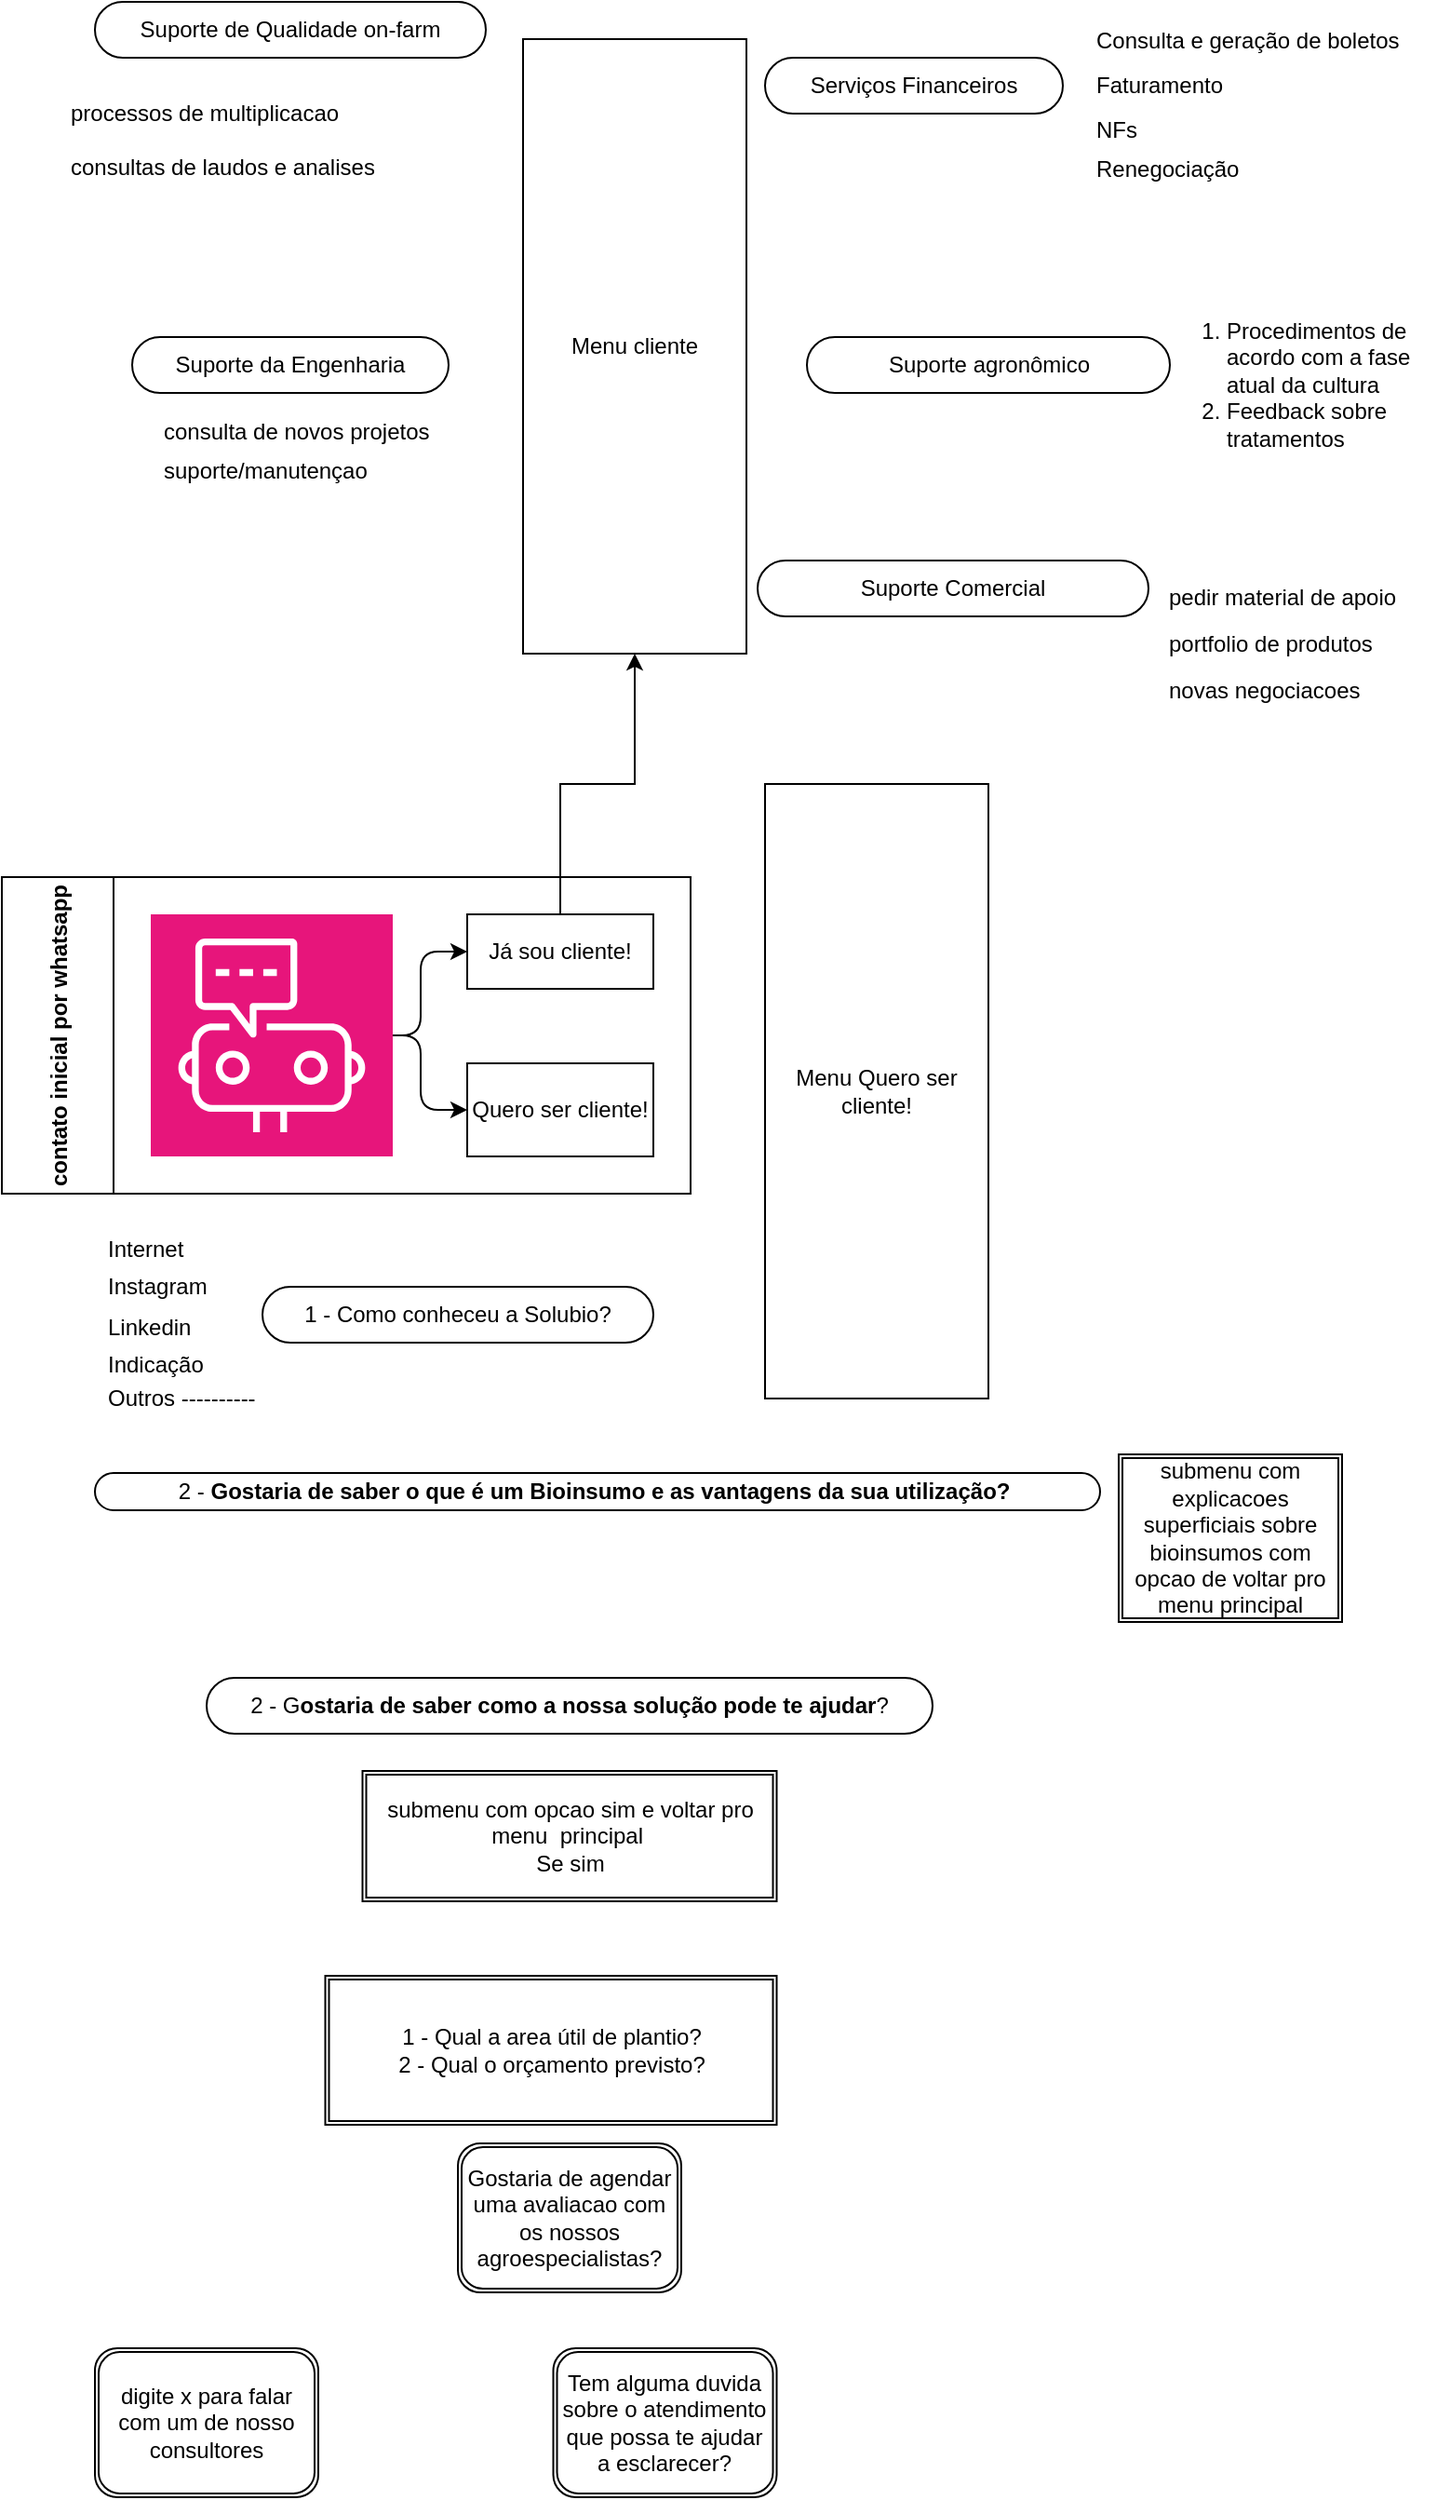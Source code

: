 <mxfile version="24.8.3">
  <diagram name="Página-1" id="_dEkuk_pnctoxztqIu5T">
    <mxGraphModel dx="1434" dy="759" grid="1" gridSize="10" guides="1" tooltips="1" connect="1" arrows="1" fold="1" page="1" pageScale="1" pageWidth="827" pageHeight="1169" math="0" shadow="0">
      <root>
        <mxCell id="0" />
        <mxCell id="1" parent="0" />
        <mxCell id="BUmh0b-jsHScwnWuTJYQ-3" value="contato inicial por whatsapp" style="swimlane;startSize=60;horizontal=0;childLayout=treeLayout;horizontalTree=1;sortEdges=1;resizable=0;containerType=tree;fontSize=12;" vertex="1" parent="1">
          <mxGeometry x="50" y="520" width="370" height="170" as="geometry" />
        </mxCell>
        <mxCell id="BUmh0b-jsHScwnWuTJYQ-4" value="Menu 1" style="whiteSpace=wrap;html=1;" vertex="1" parent="BUmh0b-jsHScwnWuTJYQ-3">
          <mxGeometry x="100" y="65" width="100" height="40" as="geometry" />
        </mxCell>
        <mxCell id="BUmh0b-jsHScwnWuTJYQ-5" value="Já sou cliente!" style="whiteSpace=wrap;html=1;" vertex="1" parent="BUmh0b-jsHScwnWuTJYQ-3">
          <mxGeometry x="250" y="20" width="100" height="40" as="geometry" />
        </mxCell>
        <mxCell id="BUmh0b-jsHScwnWuTJYQ-6" value="" style="edgeStyle=elbowEdgeStyle;elbow=horizontal;html=1;rounded=1;curved=0;sourcePerimeterSpacing=0;targetPerimeterSpacing=0;startSize=6;endSize=6;" edge="1" parent="BUmh0b-jsHScwnWuTJYQ-3" source="BUmh0b-jsHScwnWuTJYQ-4" target="BUmh0b-jsHScwnWuTJYQ-5">
          <mxGeometry relative="1" as="geometry" />
        </mxCell>
        <mxCell id="BUmh0b-jsHScwnWuTJYQ-7" value="Quero ser cliente!" style="whiteSpace=wrap;html=1;" vertex="1" parent="BUmh0b-jsHScwnWuTJYQ-3">
          <mxGeometry x="250" y="100" width="100" height="50" as="geometry" />
        </mxCell>
        <mxCell id="BUmh0b-jsHScwnWuTJYQ-8" value="" style="edgeStyle=elbowEdgeStyle;elbow=horizontal;html=1;rounded=1;curved=0;sourcePerimeterSpacing=0;targetPerimeterSpacing=0;startSize=6;endSize=6;" edge="1" parent="BUmh0b-jsHScwnWuTJYQ-3" source="BUmh0b-jsHScwnWuTJYQ-4" target="BUmh0b-jsHScwnWuTJYQ-7">
          <mxGeometry relative="1" as="geometry" />
        </mxCell>
        <mxCell id="BUmh0b-jsHScwnWuTJYQ-109" value="" style="sketch=0;points=[[0,0,0],[0.25,0,0],[0.5,0,0],[0.75,0,0],[1,0,0],[0,1,0],[0.25,1,0],[0.5,1,0],[0.75,1,0],[1,1,0],[0,0.25,0],[0,0.5,0],[0,0.75,0],[1,0.25,0],[1,0.5,0],[1,0.75,0]];points=[[0,0,0],[0.25,0,0],[0.5,0,0],[0.75,0,0],[1,0,0],[0,1,0],[0.25,1,0],[0.5,1,0],[0.75,1,0],[1,1,0],[0,0.25,0],[0,0.5,0],[0,0.75,0],[1,0.25,0],[1,0.5,0],[1,0.75,0]];outlineConnect=0;fontColor=#232F3E;fillColor=#E7157B;strokeColor=#ffffff;dashed=0;verticalLabelPosition=bottom;verticalAlign=top;align=center;html=1;fontSize=12;fontStyle=0;aspect=fixed;shape=mxgraph.aws4.resourceIcon;resIcon=mxgraph.aws4.chatbot;" vertex="1" parent="BUmh0b-jsHScwnWuTJYQ-3">
          <mxGeometry x="80" y="20" width="130" height="130" as="geometry" />
        </mxCell>
        <mxCell id="BUmh0b-jsHScwnWuTJYQ-18" style="edgeStyle=orthogonalEdgeStyle;rounded=0;orthogonalLoop=1;jettySize=auto;html=1;" edge="1" parent="1" source="BUmh0b-jsHScwnWuTJYQ-5" target="BUmh0b-jsHScwnWuTJYQ-20">
          <mxGeometry relative="1" as="geometry">
            <mxPoint x="390" y="290" as="targetPoint" />
          </mxGeometry>
        </mxCell>
        <mxCell id="BUmh0b-jsHScwnWuTJYQ-21" value="Suporte agronômico" style="whiteSpace=wrap;html=1;rounded=1;arcSize=50;align=center;verticalAlign=middle;strokeWidth=1;autosize=1;spacing=4;treeFolding=1;treeMoving=1;newEdgeStyle={&quot;edgeStyle&quot;:&quot;entityRelationEdgeStyle&quot;,&quot;startArrow&quot;:&quot;none&quot;,&quot;endArrow&quot;:&quot;none&quot;,&quot;segment&quot;:10,&quot;curved&quot;:1,&quot;sourcePerimeterSpacing&quot;:0,&quot;targetPerimeterSpacing&quot;:0};" vertex="1" parent="1">
          <mxGeometry x="482.5" y="230" width="195" height="30" as="geometry" />
        </mxCell>
        <mxCell id="BUmh0b-jsHScwnWuTJYQ-23" value="Serviços Financeiros" style="whiteSpace=wrap;html=1;rounded=1;arcSize=50;align=center;verticalAlign=middle;strokeWidth=1;autosize=1;spacing=4;treeFolding=1;treeMoving=1;newEdgeStyle={&quot;edgeStyle&quot;:&quot;entityRelationEdgeStyle&quot;,&quot;startArrow&quot;:&quot;none&quot;,&quot;endArrow&quot;:&quot;none&quot;,&quot;segment&quot;:10,&quot;curved&quot;:1,&quot;sourcePerimeterSpacing&quot;:0,&quot;targetPerimeterSpacing&quot;:0};" vertex="1" parent="1">
          <mxGeometry x="460" y="80" width="160" height="30" as="geometry" />
        </mxCell>
        <mxCell id="BUmh0b-jsHScwnWuTJYQ-26" value="Suporte Comercial" style="whiteSpace=wrap;html=1;rounded=1;arcSize=50;align=center;verticalAlign=middle;strokeWidth=1;autosize=1;spacing=4;treeFolding=1;treeMoving=1;newEdgeStyle={&quot;edgeStyle&quot;:&quot;entityRelationEdgeStyle&quot;,&quot;startArrow&quot;:&quot;none&quot;,&quot;endArrow&quot;:&quot;none&quot;,&quot;segment&quot;:10,&quot;curved&quot;:1,&quot;sourcePerimeterSpacing&quot;:0,&quot;targetPerimeterSpacing&quot;:0};" vertex="1" parent="1">
          <mxGeometry x="456" y="350" width="210" height="30" as="geometry" />
        </mxCell>
        <mxCell id="BUmh0b-jsHScwnWuTJYQ-27" value="Suporte de Qualidade on-farm" style="whiteSpace=wrap;html=1;rounded=1;arcSize=50;align=center;verticalAlign=middle;strokeWidth=1;autosize=1;spacing=4;treeFolding=1;treeMoving=1;newEdgeStyle={&quot;edgeStyle&quot;:&quot;entityRelationEdgeStyle&quot;,&quot;startArrow&quot;:&quot;none&quot;,&quot;endArrow&quot;:&quot;none&quot;,&quot;segment&quot;:10,&quot;curved&quot;:1,&quot;sourcePerimeterSpacing&quot;:0,&quot;targetPerimeterSpacing&quot;:0};" vertex="1" parent="1">
          <mxGeometry x="100" y="50" width="210" height="30" as="geometry" />
        </mxCell>
        <mxCell id="BUmh0b-jsHScwnWuTJYQ-31" value="Suporte da Engenharia" style="whiteSpace=wrap;html=1;rounded=1;arcSize=50;align=center;verticalAlign=middle;strokeWidth=1;autosize=1;spacing=4;treeFolding=1;treeMoving=1;newEdgeStyle={&quot;edgeStyle&quot;:&quot;entityRelationEdgeStyle&quot;,&quot;startArrow&quot;:&quot;none&quot;,&quot;endArrow&quot;:&quot;none&quot;,&quot;segment&quot;:10,&quot;curved&quot;:1,&quot;sourcePerimeterSpacing&quot;:0,&quot;targetPerimeterSpacing&quot;:0};" vertex="1" parent="1">
          <mxGeometry x="120" y="230" width="170" height="30" as="geometry" />
        </mxCell>
        <mxCell id="BUmh0b-jsHScwnWuTJYQ-67" value="" style="shape=table;startSize=0;container=1;collapsible=0;childLayout=tableLayout;fontSize=11;fillColor=none;strokeColor=none;" vertex="1" parent="1">
          <mxGeometry x="670" y="360" width="150" height="70" as="geometry" />
        </mxCell>
        <mxCell id="BUmh0b-jsHScwnWuTJYQ-68" value="" style="shape=tableRow;horizontal=0;startSize=0;swimlaneHead=0;swimlaneBody=0;strokeColor=inherit;top=0;left=0;bottom=0;right=0;collapsible=0;dropTarget=0;fillColor=none;points=[[0,0.5],[1,0.5]];portConstraint=eastwest;fontSize=16;" vertex="1" parent="BUmh0b-jsHScwnWuTJYQ-67">
          <mxGeometry width="150" height="20" as="geometry" />
        </mxCell>
        <mxCell id="BUmh0b-jsHScwnWuTJYQ-69" value="pedir material de apoio" style="shape=partialRectangle;html=1;whiteSpace=wrap;connectable=0;strokeColor=inherit;overflow=hidden;fillColor=none;top=0;left=0;bottom=0;right=0;pointerEvents=1;fontSize=12;align=left;spacingLeft=5;" vertex="1" parent="BUmh0b-jsHScwnWuTJYQ-68">
          <mxGeometry width="150" height="20" as="geometry">
            <mxRectangle width="150" height="20" as="alternateBounds" />
          </mxGeometry>
        </mxCell>
        <mxCell id="BUmh0b-jsHScwnWuTJYQ-72" value="" style="shape=tableRow;horizontal=0;startSize=0;swimlaneHead=0;swimlaneBody=0;strokeColor=inherit;top=0;left=0;bottom=0;right=0;collapsible=0;dropTarget=0;fillColor=none;points=[[0,0.5],[1,0.5]];portConstraint=eastwest;fontSize=16;" vertex="1" parent="BUmh0b-jsHScwnWuTJYQ-67">
          <mxGeometry y="20" width="150" height="30" as="geometry" />
        </mxCell>
        <mxCell id="BUmh0b-jsHScwnWuTJYQ-73" value="portfolio de produtos" style="shape=partialRectangle;html=1;whiteSpace=wrap;connectable=0;strokeColor=inherit;overflow=hidden;fillColor=none;top=0;left=0;bottom=0;right=0;pointerEvents=1;fontSize=12;align=left;spacingLeft=5;" vertex="1" parent="BUmh0b-jsHScwnWuTJYQ-72">
          <mxGeometry width="150" height="30" as="geometry">
            <mxRectangle width="150" height="30" as="alternateBounds" />
          </mxGeometry>
        </mxCell>
        <mxCell id="BUmh0b-jsHScwnWuTJYQ-74" style="shape=tableRow;horizontal=0;startSize=0;swimlaneHead=0;swimlaneBody=0;strokeColor=inherit;top=0;left=0;bottom=0;right=0;collapsible=0;dropTarget=0;fillColor=none;points=[[0,0.5],[1,0.5]];portConstraint=eastwest;fontSize=16;" vertex="1" parent="BUmh0b-jsHScwnWuTJYQ-67">
          <mxGeometry y="50" width="150" height="20" as="geometry" />
        </mxCell>
        <mxCell id="BUmh0b-jsHScwnWuTJYQ-75" value="novas negociacoes" style="shape=partialRectangle;html=1;whiteSpace=wrap;connectable=0;strokeColor=inherit;overflow=hidden;fillColor=none;top=0;left=0;bottom=0;right=0;pointerEvents=1;fontSize=12;align=left;spacingLeft=5;" vertex="1" parent="BUmh0b-jsHScwnWuTJYQ-74">
          <mxGeometry width="150" height="20" as="geometry">
            <mxRectangle width="150" height="20" as="alternateBounds" />
          </mxGeometry>
        </mxCell>
        <mxCell id="BUmh0b-jsHScwnWuTJYQ-76" value="" style="shape=table;startSize=0;container=1;collapsible=0;childLayout=tableLayout;fontSize=11;fillColor=none;strokeColor=none;" vertex="1" parent="1">
          <mxGeometry x="631" y="60" width="170" height="90" as="geometry" />
        </mxCell>
        <mxCell id="BUmh0b-jsHScwnWuTJYQ-77" value="" style="shape=tableRow;horizontal=0;startSize=0;swimlaneHead=0;swimlaneBody=0;strokeColor=inherit;top=0;left=0;bottom=0;right=0;collapsible=0;dropTarget=0;fillColor=none;points=[[0,0.5],[1,0.5]];portConstraint=eastwest;fontSize=16;" vertex="1" parent="BUmh0b-jsHScwnWuTJYQ-76">
          <mxGeometry width="170" height="21" as="geometry" />
        </mxCell>
        <mxCell id="BUmh0b-jsHScwnWuTJYQ-78" value="Consulta e geração de boletos" style="shape=partialRectangle;html=1;whiteSpace=wrap;connectable=0;strokeColor=inherit;overflow=hidden;fillColor=none;top=0;left=0;bottom=0;right=0;pointerEvents=1;fontSize=12;align=left;spacingLeft=5;" vertex="1" parent="BUmh0b-jsHScwnWuTJYQ-77">
          <mxGeometry width="170" height="21" as="geometry">
            <mxRectangle width="170" height="21" as="alternateBounds" />
          </mxGeometry>
        </mxCell>
        <mxCell id="BUmh0b-jsHScwnWuTJYQ-79" value="" style="shape=tableRow;horizontal=0;startSize=0;swimlaneHead=0;swimlaneBody=0;strokeColor=inherit;top=0;left=0;bottom=0;right=0;collapsible=0;dropTarget=0;fillColor=none;points=[[0,0.5],[1,0.5]];portConstraint=eastwest;fontSize=16;" vertex="1" parent="BUmh0b-jsHScwnWuTJYQ-76">
          <mxGeometry y="21" width="170" height="28" as="geometry" />
        </mxCell>
        <mxCell id="BUmh0b-jsHScwnWuTJYQ-80" value="Faturamento" style="shape=partialRectangle;html=1;whiteSpace=wrap;connectable=0;strokeColor=inherit;overflow=hidden;fillColor=none;top=0;left=0;bottom=0;right=0;pointerEvents=1;fontSize=12;align=left;spacingLeft=5;" vertex="1" parent="BUmh0b-jsHScwnWuTJYQ-79">
          <mxGeometry width="170" height="28" as="geometry">
            <mxRectangle width="170" height="28" as="alternateBounds" />
          </mxGeometry>
        </mxCell>
        <mxCell id="BUmh0b-jsHScwnWuTJYQ-81" value="" style="shape=tableRow;horizontal=0;startSize=0;swimlaneHead=0;swimlaneBody=0;strokeColor=inherit;top=0;left=0;bottom=0;right=0;collapsible=0;dropTarget=0;fillColor=none;points=[[0,0.5],[1,0.5]];portConstraint=eastwest;fontSize=16;" vertex="1" parent="BUmh0b-jsHScwnWuTJYQ-76">
          <mxGeometry y="49" width="170" height="20" as="geometry" />
        </mxCell>
        <mxCell id="BUmh0b-jsHScwnWuTJYQ-82" value="NFs" style="shape=partialRectangle;html=1;whiteSpace=wrap;connectable=0;strokeColor=inherit;overflow=hidden;fillColor=none;top=0;left=0;bottom=0;right=0;pointerEvents=1;fontSize=12;align=left;spacingLeft=5;" vertex="1" parent="BUmh0b-jsHScwnWuTJYQ-81">
          <mxGeometry width="170" height="20" as="geometry">
            <mxRectangle width="170" height="20" as="alternateBounds" />
          </mxGeometry>
        </mxCell>
        <mxCell id="BUmh0b-jsHScwnWuTJYQ-83" style="shape=tableRow;horizontal=0;startSize=0;swimlaneHead=0;swimlaneBody=0;strokeColor=inherit;top=0;left=0;bottom=0;right=0;collapsible=0;dropTarget=0;fillColor=none;points=[[0,0.5],[1,0.5]];portConstraint=eastwest;fontSize=16;" vertex="1" parent="BUmh0b-jsHScwnWuTJYQ-76">
          <mxGeometry y="69" width="170" height="21" as="geometry" />
        </mxCell>
        <mxCell id="BUmh0b-jsHScwnWuTJYQ-84" value="Renegociação" style="shape=partialRectangle;html=1;whiteSpace=wrap;connectable=0;strokeColor=inherit;overflow=hidden;fillColor=none;top=0;left=0;bottom=0;right=0;pointerEvents=1;fontSize=12;align=left;spacingLeft=5;" vertex="1" parent="BUmh0b-jsHScwnWuTJYQ-83">
          <mxGeometry width="170" height="21" as="geometry">
            <mxRectangle width="170" height="21" as="alternateBounds" />
          </mxGeometry>
        </mxCell>
        <mxCell id="BUmh0b-jsHScwnWuTJYQ-85" value="" style="shape=table;startSize=0;container=1;collapsible=0;childLayout=tableLayout;fontSize=11;fillColor=none;strokeColor=none;" vertex="1" parent="1">
          <mxGeometry x="80" y="100" width="220" height="57" as="geometry" />
        </mxCell>
        <mxCell id="BUmh0b-jsHScwnWuTJYQ-86" value="" style="shape=tableRow;horizontal=0;startSize=0;swimlaneHead=0;swimlaneBody=0;strokeColor=inherit;top=0;left=0;bottom=0;right=0;collapsible=0;dropTarget=0;fillColor=none;points=[[0,0.5],[1,0.5]];portConstraint=eastwest;fontSize=16;" vertex="1" parent="BUmh0b-jsHScwnWuTJYQ-85">
          <mxGeometry width="220" height="20" as="geometry" />
        </mxCell>
        <mxCell id="BUmh0b-jsHScwnWuTJYQ-87" value="processos de multiplicacao" style="shape=partialRectangle;html=1;whiteSpace=wrap;connectable=0;strokeColor=inherit;overflow=hidden;fillColor=none;top=0;left=0;bottom=0;right=0;pointerEvents=1;fontSize=12;align=left;spacingLeft=5;" vertex="1" parent="BUmh0b-jsHScwnWuTJYQ-86">
          <mxGeometry width="220" height="20" as="geometry">
            <mxRectangle width="220" height="20" as="alternateBounds" />
          </mxGeometry>
        </mxCell>
        <mxCell id="BUmh0b-jsHScwnWuTJYQ-88" value="" style="shape=tableRow;horizontal=0;startSize=0;swimlaneHead=0;swimlaneBody=0;strokeColor=inherit;top=0;left=0;bottom=0;right=0;collapsible=0;dropTarget=0;fillColor=none;points=[[0,0.5],[1,0.5]];portConstraint=eastwest;fontSize=16;" vertex="1" parent="BUmh0b-jsHScwnWuTJYQ-85">
          <mxGeometry y="20" width="220" height="37" as="geometry" />
        </mxCell>
        <mxCell id="BUmh0b-jsHScwnWuTJYQ-89" value="consultas de laudos e analises" style="shape=partialRectangle;html=1;whiteSpace=wrap;connectable=0;strokeColor=inherit;overflow=hidden;fillColor=none;top=0;left=0;bottom=0;right=0;pointerEvents=1;fontSize=12;align=left;spacingLeft=5;" vertex="1" parent="BUmh0b-jsHScwnWuTJYQ-88">
          <mxGeometry width="220" height="37" as="geometry">
            <mxRectangle width="220" height="37" as="alternateBounds" />
          </mxGeometry>
        </mxCell>
        <mxCell id="BUmh0b-jsHScwnWuTJYQ-103" value="&lt;ol&gt;&lt;li&gt;Procedimentos de acordo com a fase atual da cultura&lt;/li&gt;&lt;li&gt;Feedback sobre tratamentos&lt;/li&gt;&lt;/ol&gt;" style="text;strokeColor=none;fillColor=none;html=1;whiteSpace=wrap;verticalAlign=middle;overflow=hidden;" vertex="1" parent="1">
          <mxGeometry x="666" y="205" width="154" height="95" as="geometry" />
        </mxCell>
        <mxCell id="BUmh0b-jsHScwnWuTJYQ-20" value="Menu cliente" style="rounded=0;whiteSpace=wrap;html=1;" vertex="1" parent="1">
          <mxGeometry x="330" y="70" width="120" height="330" as="geometry" />
        </mxCell>
        <mxCell id="BUmh0b-jsHScwnWuTJYQ-110" value="" style="shape=table;startSize=0;container=1;collapsible=0;childLayout=tableLayout;fontSize=11;fillColor=none;strokeColor=none;" vertex="1" parent="1">
          <mxGeometry x="130" y="270" width="170" height="42" as="geometry" />
        </mxCell>
        <mxCell id="BUmh0b-jsHScwnWuTJYQ-111" value="" style="shape=tableRow;horizontal=0;startSize=0;swimlaneHead=0;swimlaneBody=0;strokeColor=inherit;top=0;left=0;bottom=0;right=0;collapsible=0;dropTarget=0;fillColor=none;points=[[0,0.5],[1,0.5]];portConstraint=eastwest;fontSize=16;" vertex="1" parent="BUmh0b-jsHScwnWuTJYQ-110">
          <mxGeometry width="170" height="21" as="geometry" />
        </mxCell>
        <mxCell id="BUmh0b-jsHScwnWuTJYQ-112" value="consulta de novos projetos" style="shape=partialRectangle;html=1;whiteSpace=wrap;connectable=0;strokeColor=inherit;overflow=hidden;fillColor=none;top=0;left=0;bottom=0;right=0;pointerEvents=1;fontSize=12;align=left;spacingLeft=5;" vertex="1" parent="BUmh0b-jsHScwnWuTJYQ-111">
          <mxGeometry width="170" height="21" as="geometry">
            <mxRectangle width="170" height="21" as="alternateBounds" />
          </mxGeometry>
        </mxCell>
        <mxCell id="BUmh0b-jsHScwnWuTJYQ-117" style="shape=tableRow;horizontal=0;startSize=0;swimlaneHead=0;swimlaneBody=0;strokeColor=inherit;top=0;left=0;bottom=0;right=0;collapsible=0;dropTarget=0;fillColor=none;points=[[0,0.5],[1,0.5]];portConstraint=eastwest;fontSize=16;" vertex="1" parent="BUmh0b-jsHScwnWuTJYQ-110">
          <mxGeometry y="21" width="170" height="21" as="geometry" />
        </mxCell>
        <mxCell id="BUmh0b-jsHScwnWuTJYQ-118" value="suporte/manutençao" style="shape=partialRectangle;html=1;whiteSpace=wrap;connectable=0;strokeColor=inherit;overflow=hidden;fillColor=none;top=0;left=0;bottom=0;right=0;pointerEvents=1;fontSize=12;align=left;spacingLeft=5;" vertex="1" parent="BUmh0b-jsHScwnWuTJYQ-117">
          <mxGeometry width="170" height="21" as="geometry">
            <mxRectangle width="170" height="21" as="alternateBounds" />
          </mxGeometry>
        </mxCell>
        <mxCell id="BUmh0b-jsHScwnWuTJYQ-122" value="Menu Quero ser cliente!" style="rounded=0;whiteSpace=wrap;html=1;" vertex="1" parent="1">
          <mxGeometry x="460" y="470" width="120" height="330" as="geometry" />
        </mxCell>
        <mxCell id="BUmh0b-jsHScwnWuTJYQ-123" value="1 - Como conheceu a Solubio?" style="whiteSpace=wrap;html=1;rounded=1;arcSize=50;align=center;verticalAlign=middle;strokeWidth=1;autosize=1;spacing=4;treeFolding=1;treeMoving=1;newEdgeStyle={&quot;edgeStyle&quot;:&quot;entityRelationEdgeStyle&quot;,&quot;startArrow&quot;:&quot;none&quot;,&quot;endArrow&quot;:&quot;none&quot;,&quot;segment&quot;:10,&quot;curved&quot;:1,&quot;sourcePerimeterSpacing&quot;:0,&quot;targetPerimeterSpacing&quot;:0};" vertex="1" parent="1">
          <mxGeometry x="190" y="740" width="210" height="30" as="geometry" />
        </mxCell>
        <mxCell id="BUmh0b-jsHScwnWuTJYQ-124" value="" style="shape=table;startSize=0;container=1;collapsible=0;childLayout=tableLayout;fontSize=11;fillColor=none;strokeColor=none;" vertex="1" parent="1">
          <mxGeometry x="100" y="710" width="90" height="80" as="geometry" />
        </mxCell>
        <mxCell id="BUmh0b-jsHScwnWuTJYQ-125" value="" style="shape=tableRow;horizontal=0;startSize=0;swimlaneHead=0;swimlaneBody=0;strokeColor=inherit;top=0;left=0;bottom=0;right=0;collapsible=0;dropTarget=0;fillColor=none;points=[[0,0.5],[1,0.5]];portConstraint=eastwest;fontSize=16;" vertex="1" parent="BUmh0b-jsHScwnWuTJYQ-124">
          <mxGeometry width="90" height="18" as="geometry" />
        </mxCell>
        <mxCell id="BUmh0b-jsHScwnWuTJYQ-126" value="Internet" style="shape=partialRectangle;html=1;whiteSpace=wrap;connectable=0;strokeColor=inherit;overflow=hidden;fillColor=none;top=0;left=0;bottom=0;right=0;pointerEvents=1;fontSize=12;align=left;spacingLeft=5;" vertex="1" parent="BUmh0b-jsHScwnWuTJYQ-125">
          <mxGeometry width="90" height="18" as="geometry">
            <mxRectangle width="90" height="18" as="alternateBounds" />
          </mxGeometry>
        </mxCell>
        <mxCell id="BUmh0b-jsHScwnWuTJYQ-127" value="" style="shape=tableRow;horizontal=0;startSize=0;swimlaneHead=0;swimlaneBody=0;strokeColor=inherit;top=0;left=0;bottom=0;right=0;collapsible=0;dropTarget=0;fillColor=none;points=[[0,0.5],[1,0.5]];portConstraint=eastwest;fontSize=16;" vertex="1" parent="BUmh0b-jsHScwnWuTJYQ-124">
          <mxGeometry y="18" width="90" height="24" as="geometry" />
        </mxCell>
        <mxCell id="BUmh0b-jsHScwnWuTJYQ-128" value="Instagram" style="shape=partialRectangle;html=1;whiteSpace=wrap;connectable=0;strokeColor=inherit;overflow=hidden;fillColor=none;top=0;left=0;bottom=0;right=0;pointerEvents=1;fontSize=12;align=left;spacingLeft=5;" vertex="1" parent="BUmh0b-jsHScwnWuTJYQ-127">
          <mxGeometry width="90" height="24" as="geometry">
            <mxRectangle width="90" height="24" as="alternateBounds" />
          </mxGeometry>
        </mxCell>
        <mxCell id="BUmh0b-jsHScwnWuTJYQ-129" value="" style="shape=tableRow;horizontal=0;startSize=0;swimlaneHead=0;swimlaneBody=0;strokeColor=inherit;top=0;left=0;bottom=0;right=0;collapsible=0;dropTarget=0;fillColor=none;points=[[0,0.5],[1,0.5]];portConstraint=eastwest;fontSize=16;" vertex="1" parent="BUmh0b-jsHScwnWuTJYQ-124">
          <mxGeometry y="42" width="90" height="20" as="geometry" />
        </mxCell>
        <mxCell id="BUmh0b-jsHScwnWuTJYQ-130" value="Linkedin" style="shape=partialRectangle;html=1;whiteSpace=wrap;connectable=0;strokeColor=inherit;overflow=hidden;fillColor=none;top=0;left=0;bottom=0;right=0;pointerEvents=1;fontSize=12;align=left;spacingLeft=5;" vertex="1" parent="BUmh0b-jsHScwnWuTJYQ-129">
          <mxGeometry width="90" height="20" as="geometry">
            <mxRectangle width="90" height="20" as="alternateBounds" />
          </mxGeometry>
        </mxCell>
        <mxCell id="BUmh0b-jsHScwnWuTJYQ-131" style="shape=tableRow;horizontal=0;startSize=0;swimlaneHead=0;swimlaneBody=0;strokeColor=inherit;top=0;left=0;bottom=0;right=0;collapsible=0;dropTarget=0;fillColor=none;points=[[0,0.5],[1,0.5]];portConstraint=eastwest;fontSize=16;" vertex="1" parent="BUmh0b-jsHScwnWuTJYQ-124">
          <mxGeometry y="62" width="90" height="18" as="geometry" />
        </mxCell>
        <mxCell id="BUmh0b-jsHScwnWuTJYQ-132" value="Indicação" style="shape=partialRectangle;html=1;whiteSpace=wrap;connectable=0;strokeColor=inherit;overflow=hidden;fillColor=none;top=0;left=0;bottom=0;right=0;pointerEvents=1;fontSize=12;align=left;spacingLeft=5;" vertex="1" parent="BUmh0b-jsHScwnWuTJYQ-131">
          <mxGeometry width="90" height="18" as="geometry">
            <mxRectangle width="90" height="18" as="alternateBounds" />
          </mxGeometry>
        </mxCell>
        <mxCell id="BUmh0b-jsHScwnWuTJYQ-133" value="Outros ------------" style="shape=partialRectangle;html=1;whiteSpace=wrap;connectable=0;strokeColor=inherit;overflow=hidden;fillColor=none;top=0;left=0;bottom=0;right=0;pointerEvents=1;fontSize=12;align=left;spacingLeft=5;" vertex="1" parent="1">
          <mxGeometry x="100" y="790" width="90" height="18" as="geometry">
            <mxRectangle width="60" height="18" as="alternateBounds" />
          </mxGeometry>
        </mxCell>
        <mxCell id="BUmh0b-jsHScwnWuTJYQ-134" value="2 - G&lt;strong style=&quot;text-align: left;&quot;&gt;ostaria de saber como a nossa solução pode te ajudar&lt;/strong&gt;?" style="whiteSpace=wrap;html=1;rounded=1;arcSize=50;align=center;verticalAlign=middle;strokeWidth=1;autosize=1;spacing=4;treeFolding=1;treeMoving=1;newEdgeStyle={&quot;edgeStyle&quot;:&quot;entityRelationEdgeStyle&quot;,&quot;startArrow&quot;:&quot;none&quot;,&quot;endArrow&quot;:&quot;none&quot;,&quot;segment&quot;:10,&quot;curved&quot;:1,&quot;sourcePerimeterSpacing&quot;:0,&quot;targetPerimeterSpacing&quot;:0};" vertex="1" parent="1">
          <mxGeometry x="160" y="950" width="390" height="30" as="geometry" />
        </mxCell>
        <mxCell id="BUmh0b-jsHScwnWuTJYQ-135" value="&lt;div style=&quot;text-align: left;&quot;&gt;&lt;span style=&quot;background-color: initial;&quot;&gt;2 - &lt;b&gt;Gostaria de saber o que é um Bioinsumo e as vantagens da sua utilização?&amp;nbsp;&lt;/b&gt;&lt;/span&gt;&lt;/div&gt;" style="whiteSpace=wrap;html=1;rounded=1;arcSize=50;align=center;verticalAlign=middle;strokeWidth=1;autosize=1;spacing=4;treeFolding=1;treeMoving=1;newEdgeStyle={&quot;edgeStyle&quot;:&quot;entityRelationEdgeStyle&quot;,&quot;startArrow&quot;:&quot;none&quot;,&quot;endArrow&quot;:&quot;none&quot;,&quot;segment&quot;:10,&quot;curved&quot;:1,&quot;sourcePerimeterSpacing&quot;:0,&quot;targetPerimeterSpacing&quot;:0};" vertex="1" parent="1">
          <mxGeometry x="100" y="840" width="540" height="20" as="geometry" />
        </mxCell>
        <mxCell id="BUmh0b-jsHScwnWuTJYQ-136" value="submenu com explicacoes superficiais sobre bioinsumos com opcao de voltar pro menu principal" style="shape=ext;double=1;rounded=0;whiteSpace=wrap;html=1;" vertex="1" parent="1">
          <mxGeometry x="650" y="830" width="120" height="90" as="geometry" />
        </mxCell>
        <mxCell id="BUmh0b-jsHScwnWuTJYQ-137" value="submenu com opcao sim e voltar pro menu&amp;nbsp; principal&amp;nbsp;&lt;div&gt;Se sim&lt;/div&gt;" style="shape=ext;double=1;rounded=0;whiteSpace=wrap;html=1;" vertex="1" parent="1">
          <mxGeometry x="243.75" y="1000" width="222.5" height="70" as="geometry" />
        </mxCell>
        <mxCell id="BUmh0b-jsHScwnWuTJYQ-138" value="Gostaria de agendar uma avaliacao com os nossos agroespecialistas?" style="shape=ext;double=1;rounded=1;whiteSpace=wrap;html=1;" vertex="1" parent="1">
          <mxGeometry x="295" y="1200" width="120" height="80" as="geometry" />
        </mxCell>
        <mxCell id="BUmh0b-jsHScwnWuTJYQ-139" value="1 - Qual a area útil de plantio?&lt;div&gt;2 - Qual o orçamento previsto?&lt;/div&gt;" style="shape=ext;double=1;rounded=0;whiteSpace=wrap;html=1;" vertex="1" parent="1">
          <mxGeometry x="223.75" y="1110" width="242.5" height="80" as="geometry" />
        </mxCell>
        <mxCell id="BUmh0b-jsHScwnWuTJYQ-140" value="digite x para falar com um de nosso consultores" style="shape=ext;double=1;rounded=1;whiteSpace=wrap;html=1;" vertex="1" parent="1">
          <mxGeometry x="100" y="1310" width="120" height="80" as="geometry" />
        </mxCell>
        <mxCell id="BUmh0b-jsHScwnWuTJYQ-141" value="Tem alguma duvida sobre o atendimento que possa te ajudar a esclarecer?" style="shape=ext;double=1;rounded=1;whiteSpace=wrap;html=1;" vertex="1" parent="1">
          <mxGeometry x="346.25" y="1310" width="120" height="80" as="geometry" />
        </mxCell>
      </root>
    </mxGraphModel>
  </diagram>
</mxfile>
